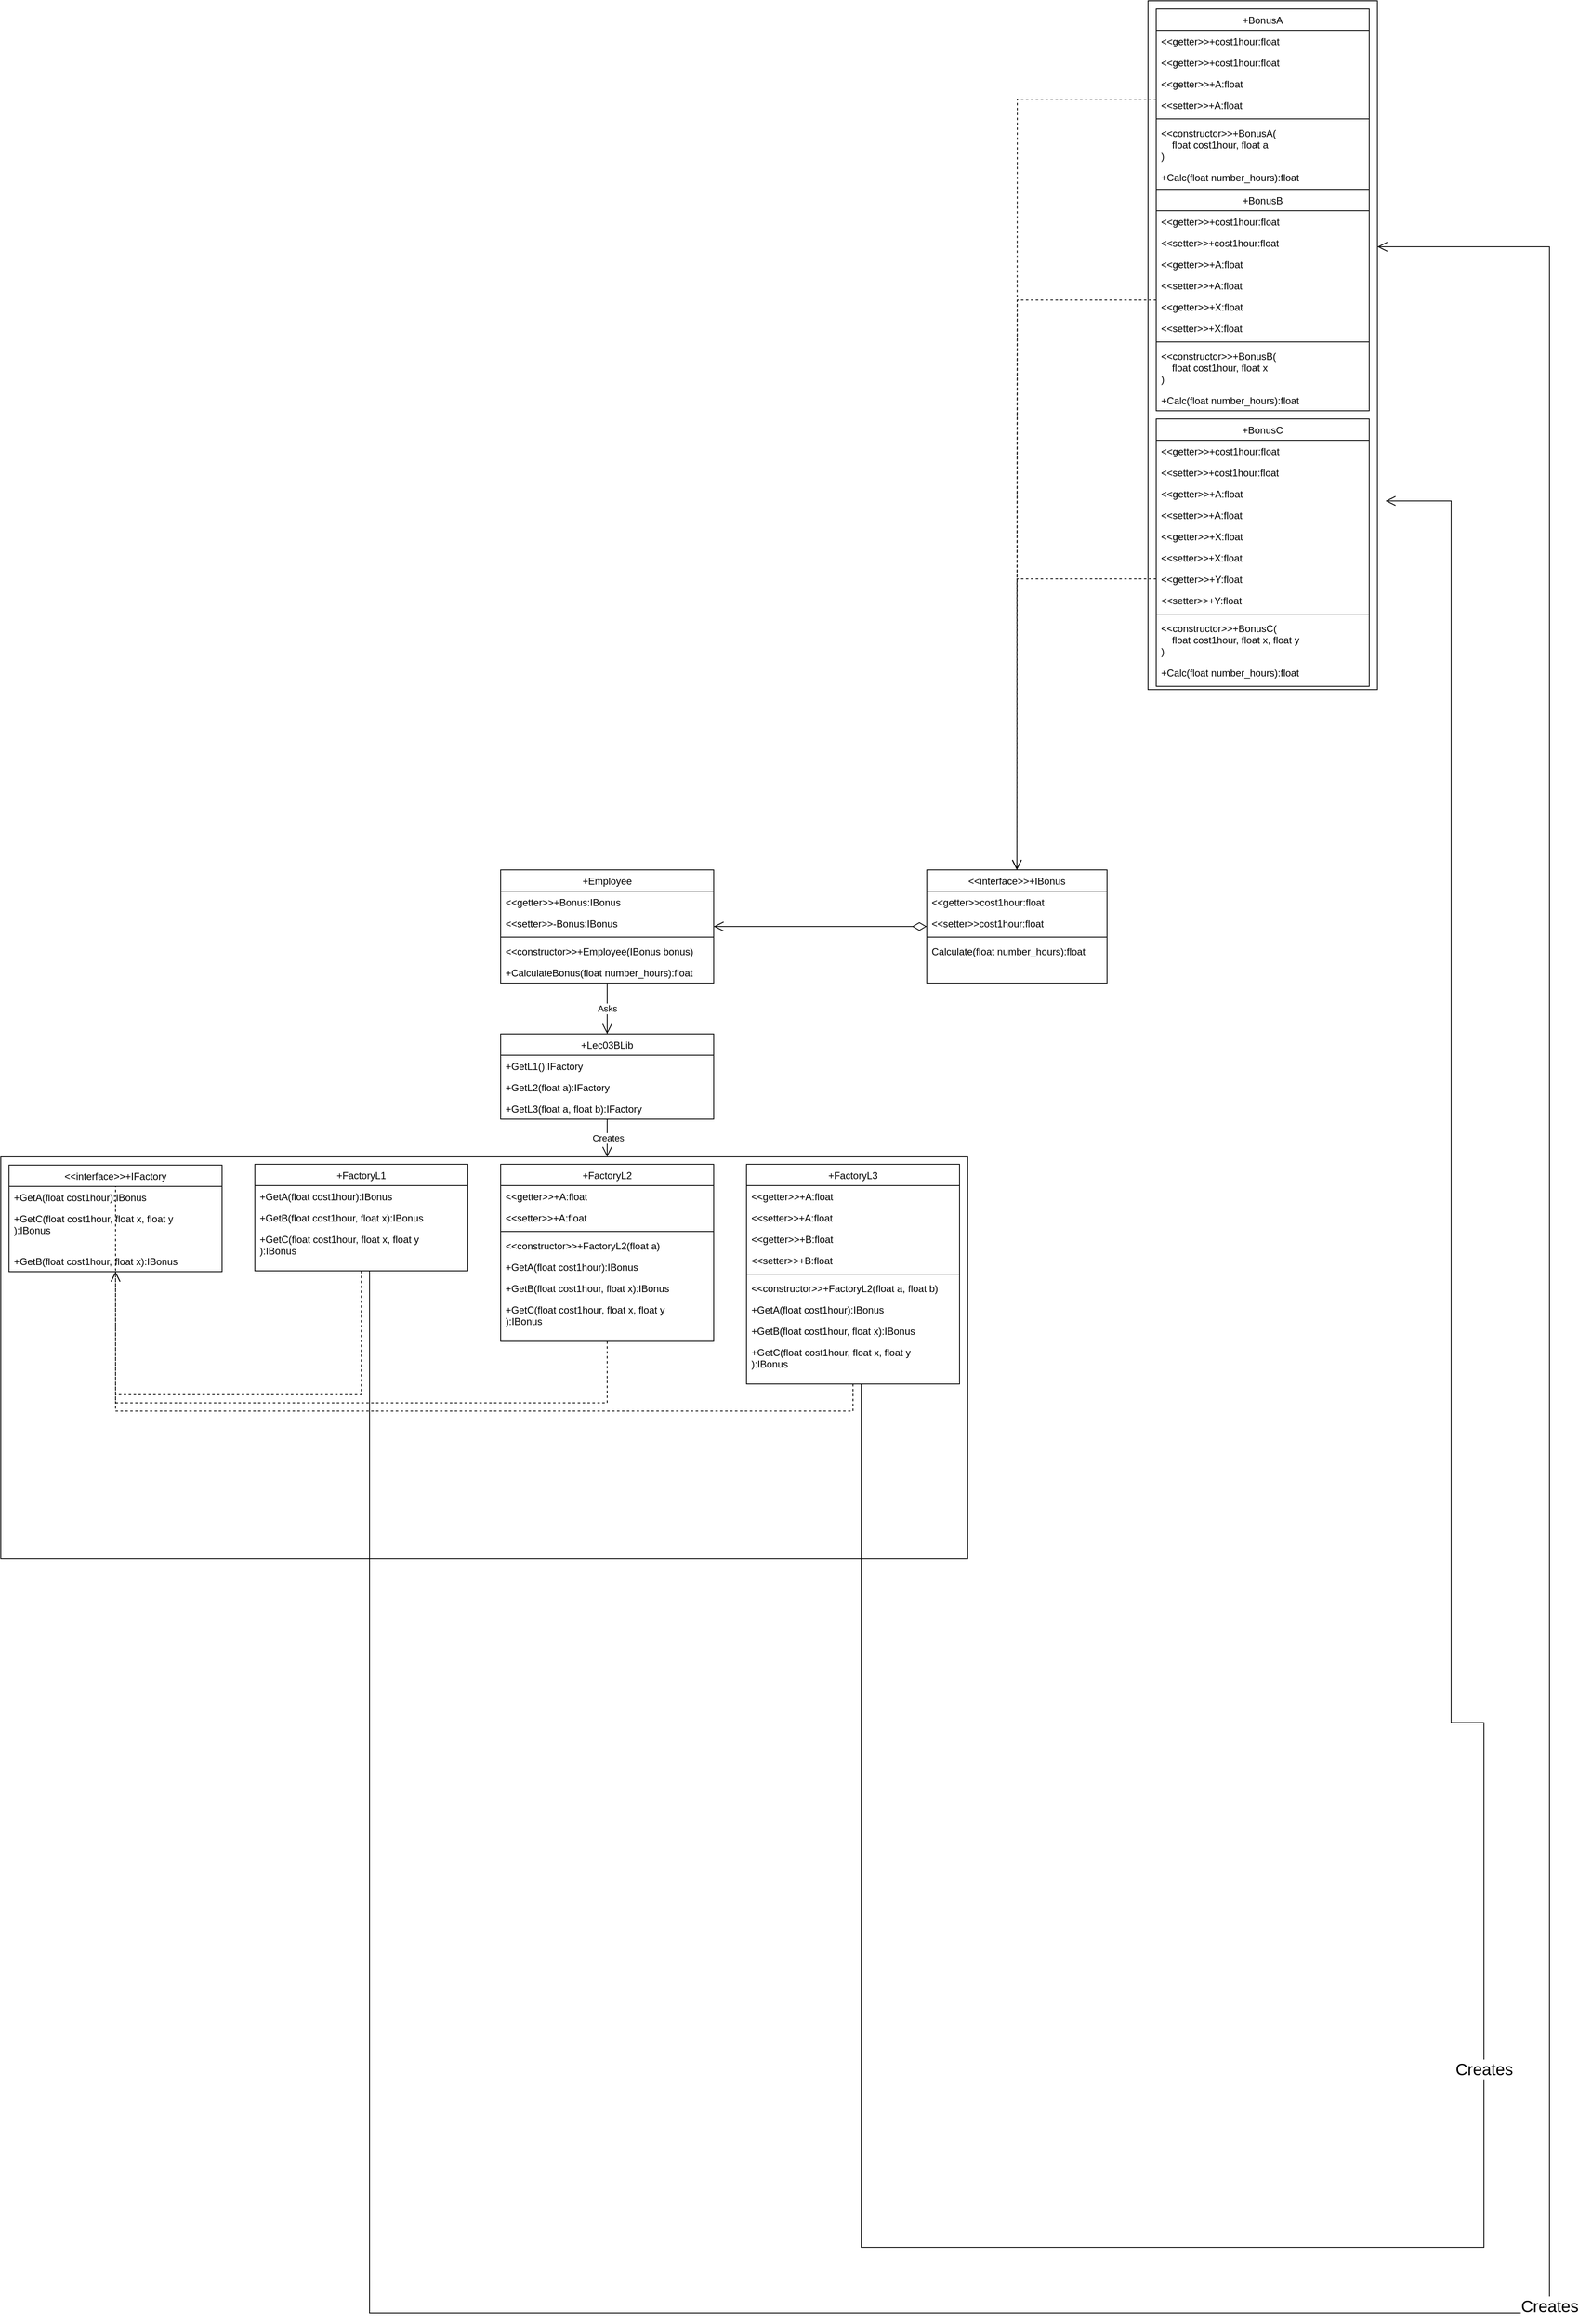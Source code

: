 <mxfile version="21.0.8" type="device"><diagram id="C5RBs43oDa-KdzZeNtuy" name="Page-1"><mxGraphModel dx="2739" dy="2238" grid="1" gridSize="10" guides="1" tooltips="1" connect="1" arrows="1" fold="1" page="1" pageScale="1" pageWidth="827" pageHeight="1169" math="0" shadow="0"><root><mxCell id="WIyWlLk6GJQsqaUBKTNV-0"/><mxCell id="WIyWlLk6GJQsqaUBKTNV-1" parent="WIyWlLk6GJQsqaUBKTNV-0"/><mxCell id="58sUyQHdsFB_GVgr4Ro2-136" value="Asks" style="edgeStyle=orthogonalEdgeStyle;rounded=0;orthogonalLoop=1;jettySize=auto;html=1;entryX=0.5;entryY=0;entryDx=0;entryDy=0;endArrow=open;endFill=0;endSize=10;" parent="WIyWlLk6GJQsqaUBKTNV-1" source="zkfFHV4jXpPFQw0GAbJ--0" target="58sUyQHdsFB_GVgr4Ro2-128" edge="1"><mxGeometry relative="1" as="geometry"/></mxCell><mxCell id="zkfFHV4jXpPFQw0GAbJ--0" value="+Employee" style="swimlane;fontStyle=0;align=center;verticalAlign=top;childLayout=stackLayout;horizontal=1;startSize=26;horizontalStack=0;resizeParent=1;resizeLast=0;collapsible=1;marginBottom=0;rounded=0;shadow=0;strokeWidth=1;" parent="WIyWlLk6GJQsqaUBKTNV-1" vertex="1"><mxGeometry x="-160" y="40" width="260" height="138" as="geometry"><mxRectangle x="230" y="140" width="160" height="26" as="alternateBounds"/></mxGeometry></mxCell><mxCell id="zkfFHV4jXpPFQw0GAbJ--1" value="&lt;&lt;getter&gt;&gt;+Bonus:IBonus" style="text;align=left;verticalAlign=top;spacingLeft=4;spacingRight=4;overflow=hidden;rotatable=0;points=[[0,0.5],[1,0.5]];portConstraint=eastwest;" parent="zkfFHV4jXpPFQw0GAbJ--0" vertex="1"><mxGeometry y="26" width="260" height="26" as="geometry"/></mxCell><mxCell id="zkfFHV4jXpPFQw0GAbJ--2" value="&lt;&lt;setter&gt;&gt;-Bonus:IBonus" style="text;align=left;verticalAlign=top;spacingLeft=4;spacingRight=4;overflow=hidden;rotatable=0;points=[[0,0.5],[1,0.5]];portConstraint=eastwest;rounded=0;shadow=0;html=0;" parent="zkfFHV4jXpPFQw0GAbJ--0" vertex="1"><mxGeometry y="52" width="260" height="26" as="geometry"/></mxCell><mxCell id="zkfFHV4jXpPFQw0GAbJ--4" value="" style="line;html=1;strokeWidth=1;align=left;verticalAlign=middle;spacingTop=-1;spacingLeft=3;spacingRight=3;rotatable=0;labelPosition=right;points=[];portConstraint=eastwest;" parent="zkfFHV4jXpPFQw0GAbJ--0" vertex="1"><mxGeometry y="78" width="260" height="8" as="geometry"/></mxCell><mxCell id="zkfFHV4jXpPFQw0GAbJ--5" value="&lt;&lt;constructor&gt;&gt;+Employee(IBonus bonus)" style="text;align=left;verticalAlign=top;spacingLeft=4;spacingRight=4;overflow=hidden;rotatable=0;points=[[0,0.5],[1,0.5]];portConstraint=eastwest;" parent="zkfFHV4jXpPFQw0GAbJ--0" vertex="1"><mxGeometry y="86" width="260" height="26" as="geometry"/></mxCell><mxCell id="58sUyQHdsFB_GVgr4Ro2-1" value="+CalculateBonus(float number_hours):float" style="text;align=left;verticalAlign=top;spacingLeft=4;spacingRight=4;overflow=hidden;rotatable=0;points=[[0,0.5],[1,0.5]];portConstraint=eastwest;" parent="zkfFHV4jXpPFQw0GAbJ--0" vertex="1"><mxGeometry y="112" width="260" height="26" as="geometry"/></mxCell><mxCell id="58sUyQHdsFB_GVgr4Ro2-8" style="edgeStyle=orthogonalEdgeStyle;rounded=0;orthogonalLoop=1;jettySize=auto;html=1;endArrow=open;endFill=0;endSize=10;startArrow=diamondThin;startFill=0;startSize=15;" parent="WIyWlLk6GJQsqaUBKTNV-1" source="58sUyQHdsFB_GVgr4Ro2-2" target="zkfFHV4jXpPFQw0GAbJ--0" edge="1"><mxGeometry relative="1" as="geometry"/></mxCell><mxCell id="58sUyQHdsFB_GVgr4Ro2-2" value="&lt;&lt;interface&gt;&gt;+IBonus" style="swimlane;fontStyle=0;align=center;verticalAlign=top;childLayout=stackLayout;horizontal=1;startSize=26;horizontalStack=0;resizeParent=1;resizeLast=0;collapsible=1;marginBottom=0;rounded=0;shadow=0;strokeWidth=1;" parent="WIyWlLk6GJQsqaUBKTNV-1" vertex="1"><mxGeometry x="360" y="40" width="220" height="138" as="geometry"><mxRectangle x="230" y="140" width="160" height="26" as="alternateBounds"/></mxGeometry></mxCell><mxCell id="58sUyQHdsFB_GVgr4Ro2-3" value="&lt;&lt;getter&gt;&gt;cost1hour:float" style="text;align=left;verticalAlign=top;spacingLeft=4;spacingRight=4;overflow=hidden;rotatable=0;points=[[0,0.5],[1,0.5]];portConstraint=eastwest;" parent="58sUyQHdsFB_GVgr4Ro2-2" vertex="1"><mxGeometry y="26" width="220" height="26" as="geometry"/></mxCell><mxCell id="58sUyQHdsFB_GVgr4Ro2-4" value="&lt;&lt;setter&gt;&gt;cost1hour:float" style="text;align=left;verticalAlign=top;spacingLeft=4;spacingRight=4;overflow=hidden;rotatable=0;points=[[0,0.5],[1,0.5]];portConstraint=eastwest;rounded=0;shadow=0;html=0;" parent="58sUyQHdsFB_GVgr4Ro2-2" vertex="1"><mxGeometry y="52" width="220" height="26" as="geometry"/></mxCell><mxCell id="58sUyQHdsFB_GVgr4Ro2-5" value="" style="line;html=1;strokeWidth=1;align=left;verticalAlign=middle;spacingTop=-1;spacingLeft=3;spacingRight=3;rotatable=0;labelPosition=right;points=[];portConstraint=eastwest;" parent="58sUyQHdsFB_GVgr4Ro2-2" vertex="1"><mxGeometry y="78" width="220" height="8" as="geometry"/></mxCell><mxCell id="58sUyQHdsFB_GVgr4Ro2-7" value="Calculate(float number_hours):float" style="text;align=left;verticalAlign=top;spacingLeft=4;spacingRight=4;overflow=hidden;rotatable=0;points=[[0,0.5],[1,0.5]];portConstraint=eastwest;" parent="58sUyQHdsFB_GVgr4Ro2-2" vertex="1"><mxGeometry y="86" width="220" height="26" as="geometry"/></mxCell><mxCell id="58sUyQHdsFB_GVgr4Ro2-9" value="+BonusA" style="swimlane;fontStyle=0;align=center;verticalAlign=top;childLayout=stackLayout;horizontal=1;startSize=26;horizontalStack=0;resizeParent=1;resizeLast=0;collapsible=1;marginBottom=0;rounded=0;shadow=0;strokeWidth=1;" parent="WIyWlLk6GJQsqaUBKTNV-1" vertex="1"><mxGeometry x="640" y="-1010" width="260" height="220" as="geometry"><mxRectangle x="230" y="140" width="160" height="26" as="alternateBounds"/></mxGeometry></mxCell><mxCell id="58sUyQHdsFB_GVgr4Ro2-10" value="&lt;&lt;getter&gt;&gt;+cost1hour:float" style="text;align=left;verticalAlign=top;spacingLeft=4;spacingRight=4;overflow=hidden;rotatable=0;points=[[0,0.5],[1,0.5]];portConstraint=eastwest;" parent="58sUyQHdsFB_GVgr4Ro2-9" vertex="1"><mxGeometry y="26" width="260" height="26" as="geometry"/></mxCell><mxCell id="dbl4IcsmAIN9cARiUTzU-1" value="&lt;&lt;getter&gt;&gt;+cost1hour:float" style="text;align=left;verticalAlign=top;spacingLeft=4;spacingRight=4;overflow=hidden;rotatable=0;points=[[0,0.5],[1,0.5]];portConstraint=eastwest;" vertex="1" parent="58sUyQHdsFB_GVgr4Ro2-9"><mxGeometry y="52" width="260" height="26" as="geometry"/></mxCell><mxCell id="58sUyQHdsFB_GVgr4Ro2-11" value="&lt;&lt;getter&gt;&gt;+A:float" style="text;align=left;verticalAlign=top;spacingLeft=4;spacingRight=4;overflow=hidden;rotatable=0;points=[[0,0.5],[1,0.5]];portConstraint=eastwest;rounded=0;shadow=0;html=0;" parent="58sUyQHdsFB_GVgr4Ro2-9" vertex="1"><mxGeometry y="78" width="260" height="26" as="geometry"/></mxCell><mxCell id="dbl4IcsmAIN9cARiUTzU-0" value="&lt;&lt;setter&gt;&gt;+A:float" style="text;align=left;verticalAlign=top;spacingLeft=4;spacingRight=4;overflow=hidden;rotatable=0;points=[[0,0.5],[1,0.5]];portConstraint=eastwest;rounded=0;shadow=0;html=0;" vertex="1" parent="58sUyQHdsFB_GVgr4Ro2-9"><mxGeometry y="104" width="260" height="26" as="geometry"/></mxCell><mxCell id="58sUyQHdsFB_GVgr4Ro2-12" value="" style="line;html=1;strokeWidth=1;align=left;verticalAlign=middle;spacingTop=-1;spacingLeft=3;spacingRight=3;rotatable=0;labelPosition=right;points=[];portConstraint=eastwest;" parent="58sUyQHdsFB_GVgr4Ro2-9" vertex="1"><mxGeometry y="130" width="260" height="8" as="geometry"/></mxCell><mxCell id="58sUyQHdsFB_GVgr4Ro2-13" value="&lt;&lt;constructor&gt;&gt;+BonusA(&#10;    float cost1hour, float a&#10;)" style="text;align=left;verticalAlign=top;spacingLeft=4;spacingRight=4;overflow=hidden;rotatable=0;points=[[0,0.5],[1,0.5]];portConstraint=eastwest;" parent="58sUyQHdsFB_GVgr4Ro2-9" vertex="1"><mxGeometry y="138" width="260" height="54" as="geometry"/></mxCell><mxCell id="58sUyQHdsFB_GVgr4Ro2-14" value="+Calc(float number_hours):float" style="text;align=left;verticalAlign=top;spacingLeft=4;spacingRight=4;overflow=hidden;rotatable=0;points=[[0,0.5],[1,0.5]];portConstraint=eastwest;" parent="58sUyQHdsFB_GVgr4Ro2-9" vertex="1"><mxGeometry y="192" width="260" height="26" as="geometry"/></mxCell><mxCell id="58sUyQHdsFB_GVgr4Ro2-16" value="+BonusB" style="swimlane;fontStyle=0;align=center;verticalAlign=top;childLayout=stackLayout;horizontal=1;startSize=26;horizontalStack=0;resizeParent=1;resizeLast=0;collapsible=1;marginBottom=0;rounded=0;shadow=0;strokeWidth=1;" parent="WIyWlLk6GJQsqaUBKTNV-1" vertex="1"><mxGeometry x="640" y="-790" width="260" height="270" as="geometry"><mxRectangle x="230" y="140" width="160" height="26" as="alternateBounds"/></mxGeometry></mxCell><mxCell id="58sUyQHdsFB_GVgr4Ro2-17" value="&lt;&lt;getter&gt;&gt;+cost1hour:float" style="text;align=left;verticalAlign=top;spacingLeft=4;spacingRight=4;overflow=hidden;rotatable=0;points=[[0,0.5],[1,0.5]];portConstraint=eastwest;" parent="58sUyQHdsFB_GVgr4Ro2-16" vertex="1"><mxGeometry y="26" width="260" height="26" as="geometry"/></mxCell><mxCell id="58sUyQHdsFB_GVgr4Ro2-18" value="&lt;&lt;setter&gt;&gt;+cost1hour:float" style="text;align=left;verticalAlign=top;spacingLeft=4;spacingRight=4;overflow=hidden;rotatable=0;points=[[0,0.5],[1,0.5]];portConstraint=eastwest;rounded=0;shadow=0;html=0;" parent="58sUyQHdsFB_GVgr4Ro2-16" vertex="1"><mxGeometry y="52" width="260" height="26" as="geometry"/></mxCell><mxCell id="dbl4IcsmAIN9cARiUTzU-5" value="&lt;&lt;getter&gt;&gt;+A:float" style="text;align=left;verticalAlign=top;spacingLeft=4;spacingRight=4;overflow=hidden;rotatable=0;points=[[0,0.5],[1,0.5]];portConstraint=eastwest;rounded=0;shadow=0;html=0;" vertex="1" parent="58sUyQHdsFB_GVgr4Ro2-16"><mxGeometry y="78" width="260" height="26" as="geometry"/></mxCell><mxCell id="dbl4IcsmAIN9cARiUTzU-4" value="&lt;&lt;setter&gt;&gt;+A:float" style="text;align=left;verticalAlign=top;spacingLeft=4;spacingRight=4;overflow=hidden;rotatable=0;points=[[0,0.5],[1,0.5]];portConstraint=eastwest;rounded=0;shadow=0;html=0;" vertex="1" parent="58sUyQHdsFB_GVgr4Ro2-16"><mxGeometry y="104" width="260" height="26" as="geometry"/></mxCell><mxCell id="58sUyQHdsFB_GVgr4Ro2-23" value="&lt;&lt;getter&gt;&gt;+X:float" style="text;align=left;verticalAlign=top;spacingLeft=4;spacingRight=4;overflow=hidden;rotatable=0;points=[[0,0.5],[1,0.5]];portConstraint=eastwest;" parent="58sUyQHdsFB_GVgr4Ro2-16" vertex="1"><mxGeometry y="130" width="260" height="26" as="geometry"/></mxCell><mxCell id="58sUyQHdsFB_GVgr4Ro2-24" value="&lt;&lt;setter&gt;&gt;+X:float" style="text;align=left;verticalAlign=top;spacingLeft=4;spacingRight=4;overflow=hidden;rotatable=0;points=[[0,0.5],[1,0.5]];portConstraint=eastwest;rounded=0;shadow=0;html=0;" parent="58sUyQHdsFB_GVgr4Ro2-16" vertex="1"><mxGeometry y="156" width="260" height="26" as="geometry"/></mxCell><mxCell id="58sUyQHdsFB_GVgr4Ro2-19" value="" style="line;html=1;strokeWidth=1;align=left;verticalAlign=middle;spacingTop=-1;spacingLeft=3;spacingRight=3;rotatable=0;labelPosition=right;points=[];portConstraint=eastwest;" parent="58sUyQHdsFB_GVgr4Ro2-16" vertex="1"><mxGeometry y="182" width="260" height="8" as="geometry"/></mxCell><mxCell id="58sUyQHdsFB_GVgr4Ro2-20" value="&lt;&lt;constructor&gt;&gt;+BonusB(&#10;    float cost1hour, float x&#10;)" style="text;align=left;verticalAlign=top;spacingLeft=4;spacingRight=4;overflow=hidden;rotatable=0;points=[[0,0.5],[1,0.5]];portConstraint=eastwest;" parent="58sUyQHdsFB_GVgr4Ro2-16" vertex="1"><mxGeometry y="190" width="260" height="54" as="geometry"/></mxCell><mxCell id="58sUyQHdsFB_GVgr4Ro2-21" value="+Calc(float number_hours):float" style="text;align=left;verticalAlign=top;spacingLeft=4;spacingRight=4;overflow=hidden;rotatable=0;points=[[0,0.5],[1,0.5]];portConstraint=eastwest;" parent="58sUyQHdsFB_GVgr4Ro2-16" vertex="1"><mxGeometry y="244" width="260" height="26" as="geometry"/></mxCell><mxCell id="58sUyQHdsFB_GVgr4Ro2-28" value="+BonusC" style="swimlane;fontStyle=0;align=center;verticalAlign=top;childLayout=stackLayout;horizontal=1;startSize=26;horizontalStack=0;resizeParent=1;resizeLast=0;collapsible=1;marginBottom=0;rounded=0;shadow=0;strokeWidth=1;" parent="WIyWlLk6GJQsqaUBKTNV-1" vertex="1"><mxGeometry x="640" y="-510" width="260" height="326" as="geometry"><mxRectangle x="230" y="140" width="160" height="26" as="alternateBounds"/></mxGeometry></mxCell><mxCell id="58sUyQHdsFB_GVgr4Ro2-29" value="&lt;&lt;getter&gt;&gt;+cost1hour:float" style="text;align=left;verticalAlign=top;spacingLeft=4;spacingRight=4;overflow=hidden;rotatable=0;points=[[0,0.5],[1,0.5]];portConstraint=eastwest;" parent="58sUyQHdsFB_GVgr4Ro2-28" vertex="1"><mxGeometry y="26" width="260" height="26" as="geometry"/></mxCell><mxCell id="58sUyQHdsFB_GVgr4Ro2-30" value="&lt;&lt;setter&gt;&gt;+cost1hour:float" style="text;align=left;verticalAlign=top;spacingLeft=4;spacingRight=4;overflow=hidden;rotatable=0;points=[[0,0.5],[1,0.5]];portConstraint=eastwest;rounded=0;shadow=0;html=0;" parent="58sUyQHdsFB_GVgr4Ro2-28" vertex="1"><mxGeometry y="52" width="260" height="26" as="geometry"/></mxCell><mxCell id="dbl4IcsmAIN9cARiUTzU-7" value="&lt;&lt;getter&gt;&gt;+A:float" style="text;align=left;verticalAlign=top;spacingLeft=4;spacingRight=4;overflow=hidden;rotatable=0;points=[[0,0.5],[1,0.5]];portConstraint=eastwest;rounded=0;shadow=0;html=0;" vertex="1" parent="58sUyQHdsFB_GVgr4Ro2-28"><mxGeometry y="78" width="260" height="26" as="geometry"/></mxCell><mxCell id="dbl4IcsmAIN9cARiUTzU-8" value="&lt;&lt;setter&gt;&gt;+A:float" style="text;align=left;verticalAlign=top;spacingLeft=4;spacingRight=4;overflow=hidden;rotatable=0;points=[[0,0.5],[1,0.5]];portConstraint=eastwest;rounded=0;shadow=0;html=0;" vertex="1" parent="58sUyQHdsFB_GVgr4Ro2-28"><mxGeometry y="104" width="260" height="26" as="geometry"/></mxCell><mxCell id="58sUyQHdsFB_GVgr4Ro2-31" value="&lt;&lt;getter&gt;&gt;+X:float" style="text;align=left;verticalAlign=top;spacingLeft=4;spacingRight=4;overflow=hidden;rotatable=0;points=[[0,0.5],[1,0.5]];portConstraint=eastwest;" parent="58sUyQHdsFB_GVgr4Ro2-28" vertex="1"><mxGeometry y="130" width="260" height="26" as="geometry"/></mxCell><mxCell id="58sUyQHdsFB_GVgr4Ro2-37" value="&lt;&lt;setter&gt;&gt;+X:float" style="text;align=left;verticalAlign=top;spacingLeft=4;spacingRight=4;overflow=hidden;rotatable=0;points=[[0,0.5],[1,0.5]];portConstraint=eastwest;rounded=0;shadow=0;html=0;" parent="58sUyQHdsFB_GVgr4Ro2-28" vertex="1"><mxGeometry y="156" width="260" height="26" as="geometry"/></mxCell><mxCell id="58sUyQHdsFB_GVgr4Ro2-36" value="&lt;&lt;getter&gt;&gt;+Y:float" style="text;align=left;verticalAlign=top;spacingLeft=4;spacingRight=4;overflow=hidden;rotatable=0;points=[[0,0.5],[1,0.5]];portConstraint=eastwest;" parent="58sUyQHdsFB_GVgr4Ro2-28" vertex="1"><mxGeometry y="182" width="260" height="26" as="geometry"/></mxCell><mxCell id="58sUyQHdsFB_GVgr4Ro2-32" value="&lt;&lt;setter&gt;&gt;+Y:float" style="text;align=left;verticalAlign=top;spacingLeft=4;spacingRight=4;overflow=hidden;rotatable=0;points=[[0,0.5],[1,0.5]];portConstraint=eastwest;rounded=0;shadow=0;html=0;" parent="58sUyQHdsFB_GVgr4Ro2-28" vertex="1"><mxGeometry y="208" width="260" height="26" as="geometry"/></mxCell><mxCell id="58sUyQHdsFB_GVgr4Ro2-33" value="" style="line;html=1;strokeWidth=1;align=left;verticalAlign=middle;spacingTop=-1;spacingLeft=3;spacingRight=3;rotatable=0;labelPosition=right;points=[];portConstraint=eastwest;" parent="58sUyQHdsFB_GVgr4Ro2-28" vertex="1"><mxGeometry y="234" width="260" height="8" as="geometry"/></mxCell><mxCell id="58sUyQHdsFB_GVgr4Ro2-34" value="&lt;&lt;constructor&gt;&gt;+BonusC(&#10;    float cost1hour, float x, float y&#10;)" style="text;align=left;verticalAlign=top;spacingLeft=4;spacingRight=4;overflow=hidden;rotatable=0;points=[[0,0.5],[1,0.5]];portConstraint=eastwest;" parent="58sUyQHdsFB_GVgr4Ro2-28" vertex="1"><mxGeometry y="242" width="260" height="54" as="geometry"/></mxCell><mxCell id="58sUyQHdsFB_GVgr4Ro2-35" value="+Calc(float number_hours):float" style="text;align=left;verticalAlign=top;spacingLeft=4;spacingRight=4;overflow=hidden;rotatable=0;points=[[0,0.5],[1,0.5]];portConstraint=eastwest;" parent="58sUyQHdsFB_GVgr4Ro2-28" vertex="1"><mxGeometry y="296" width="260" height="30" as="geometry"/></mxCell><mxCell id="58sUyQHdsFB_GVgr4Ro2-120" style="edgeStyle=orthogonalEdgeStyle;rounded=0;orthogonalLoop=1;jettySize=auto;html=1;endSize=10;dashed=1;endArrow=open;endFill=0;" parent="WIyWlLk6GJQsqaUBKTNV-1" source="58sUyQHdsFB_GVgr4Ro2-36" target="58sUyQHdsFB_GVgr4Ro2-2" edge="1"><mxGeometry relative="1" as="geometry"/></mxCell><mxCell id="58sUyQHdsFB_GVgr4Ro2-123" style="edgeStyle=orthogonalEdgeStyle;rounded=0;orthogonalLoop=1;jettySize=auto;html=1;endSize=10;dashed=1;endArrow=open;endFill=0;" parent="WIyWlLk6GJQsqaUBKTNV-1" source="58sUyQHdsFB_GVgr4Ro2-16" edge="1"><mxGeometry relative="1" as="geometry"><mxPoint x="640" y="-417" as="sourcePoint"/><mxPoint x="470" y="40" as="targetPoint"/></mxGeometry></mxCell><mxCell id="58sUyQHdsFB_GVgr4Ro2-124" style="edgeStyle=orthogonalEdgeStyle;rounded=0;orthogonalLoop=1;jettySize=auto;html=1;endSize=10;dashed=1;endArrow=open;endFill=0;" parent="WIyWlLk6GJQsqaUBKTNV-1" source="58sUyQHdsFB_GVgr4Ro2-9" edge="1"><mxGeometry relative="1" as="geometry"><mxPoint x="640" y="-701" as="sourcePoint"/><mxPoint x="470" y="40" as="targetPoint"/></mxGeometry></mxCell><mxCell id="58sUyQHdsFB_GVgr4Ro2-161" value="Creates" style="edgeStyle=orthogonalEdgeStyle;rounded=0;orthogonalLoop=1;jettySize=auto;html=1;endArrow=open;endFill=0;endSize=10;" parent="WIyWlLk6GJQsqaUBKTNV-1" source="58sUyQHdsFB_GVgr4Ro2-128" edge="1"><mxGeometry relative="1" as="geometry"><mxPoint x="-30" y="390" as="targetPoint"/></mxGeometry></mxCell><mxCell id="58sUyQHdsFB_GVgr4Ro2-128" value="+Lec03BLib" style="swimlane;fontStyle=0;align=center;verticalAlign=top;childLayout=stackLayout;horizontal=1;startSize=26;horizontalStack=0;resizeParent=1;resizeLast=0;collapsible=1;marginBottom=0;rounded=0;shadow=0;strokeWidth=1;" parent="WIyWlLk6GJQsqaUBKTNV-1" vertex="1"><mxGeometry x="-160" y="240" width="260" height="104" as="geometry"><mxRectangle x="230" y="140" width="160" height="26" as="alternateBounds"/></mxGeometry></mxCell><mxCell id="58sUyQHdsFB_GVgr4Ro2-133" value="+GetL1():IFactory" style="text;align=left;verticalAlign=top;spacingLeft=4;spacingRight=4;overflow=hidden;rotatable=0;points=[[0,0.5],[1,0.5]];portConstraint=eastwest;" parent="58sUyQHdsFB_GVgr4Ro2-128" vertex="1"><mxGeometry y="26" width="260" height="26" as="geometry"/></mxCell><mxCell id="58sUyQHdsFB_GVgr4Ro2-134" value="+GetL2(float a):IFactory" style="text;align=left;verticalAlign=top;spacingLeft=4;spacingRight=4;overflow=hidden;rotatable=0;points=[[0,0.5],[1,0.5]];portConstraint=eastwest;" parent="58sUyQHdsFB_GVgr4Ro2-128" vertex="1"><mxGeometry y="52" width="260" height="26" as="geometry"/></mxCell><mxCell id="58sUyQHdsFB_GVgr4Ro2-135" value="+GetL3(float a, float b):IFactory" style="text;align=left;verticalAlign=top;spacingLeft=4;spacingRight=4;overflow=hidden;rotatable=0;points=[[0,0.5],[1,0.5]];portConstraint=eastwest;" parent="58sUyQHdsFB_GVgr4Ro2-128" vertex="1"><mxGeometry y="78" width="260" height="26" as="geometry"/></mxCell><mxCell id="58sUyQHdsFB_GVgr4Ro2-160" value="" style="group;strokeColor=default;perimeterSpacing=0;strokeWidth=1;rounded=0;shadow=0;fillColor=none;container=0;" parent="WIyWlLk6GJQsqaUBKTNV-1" vertex="1" connectable="0"><mxGeometry x="-770" y="390" width="1180" height="490" as="geometry"/></mxCell><mxCell id="FHu1cVpdMBkuJ8Btefkj-10" style="edgeStyle=orthogonalEdgeStyle;rounded=0;orthogonalLoop=1;jettySize=auto;html=1;dashed=1;endArrow=open;endFill=0;endSize=10;" parent="WIyWlLk6GJQsqaUBKTNV-1" source="58sUyQHdsFB_GVgr4Ro2-137" target="FHu1cVpdMBkuJ8Btefkj-0" edge="1"><mxGeometry relative="1" as="geometry"><Array as="points"><mxPoint x="-330" y="680"/><mxPoint x="-630" y="680"/></Array></mxGeometry></mxCell><mxCell id="FHu1cVpdMBkuJ8Btefkj-17" value="Creates" style="edgeStyle=orthogonalEdgeStyle;rounded=0;orthogonalLoop=1;jettySize=auto;html=1;fontSize=20;endArrow=open;endFill=0;endSize=10;" parent="WIyWlLk6GJQsqaUBKTNV-1" source="58sUyQHdsFB_GVgr4Ro2-137" edge="1"><mxGeometry relative="1" as="geometry"><mxPoint x="910" y="-720" as="targetPoint"/><Array as="points"><mxPoint x="-320" y="1800"/><mxPoint x="1120" y="1800"/><mxPoint x="1120" y="-720"/></Array></mxGeometry></mxCell><mxCell id="58sUyQHdsFB_GVgr4Ro2-137" value="+FactoryL1" style="swimlane;fontStyle=0;align=center;verticalAlign=top;childLayout=stackLayout;horizontal=1;startSize=26;horizontalStack=0;resizeParent=1;resizeLast=0;collapsible=1;marginBottom=0;rounded=0;shadow=0;strokeWidth=1;" parent="WIyWlLk6GJQsqaUBKTNV-1" vertex="1"><mxGeometry x="-460" y="399" width="260" height="130" as="geometry"><mxRectangle x="230" y="140" width="160" height="26" as="alternateBounds"/></mxGeometry></mxCell><mxCell id="58sUyQHdsFB_GVgr4Ro2-138" value="+GetA(float cost1hour):IBonus" style="text;align=left;verticalAlign=top;spacingLeft=4;spacingRight=4;overflow=hidden;rotatable=0;points=[[0,0.5],[1,0.5]];portConstraint=eastwest;" parent="58sUyQHdsFB_GVgr4Ro2-137" vertex="1"><mxGeometry y="26" width="260" height="26" as="geometry"/></mxCell><mxCell id="58sUyQHdsFB_GVgr4Ro2-139" value="+GetB(float cost1hour, float x):IBonus" style="text;align=left;verticalAlign=top;spacingLeft=4;spacingRight=4;overflow=hidden;rotatable=0;points=[[0,0.5],[1,0.5]];portConstraint=eastwest;" parent="58sUyQHdsFB_GVgr4Ro2-137" vertex="1"><mxGeometry y="52" width="260" height="26" as="geometry"/></mxCell><mxCell id="58sUyQHdsFB_GVgr4Ro2-140" value="+GetC(float cost1hour, float x, float y&#10;):IBonus" style="text;align=left;verticalAlign=top;spacingLeft=4;spacingRight=4;overflow=hidden;rotatable=0;points=[[0,0.5],[1,0.5]];portConstraint=eastwest;" parent="58sUyQHdsFB_GVgr4Ro2-137" vertex="1"><mxGeometry y="78" width="260" height="52" as="geometry"/></mxCell><mxCell id="FHu1cVpdMBkuJ8Btefkj-9" style="edgeStyle=orthogonalEdgeStyle;rounded=0;orthogonalLoop=1;jettySize=auto;html=1;dashed=1;endArrow=open;endFill=0;endSize=10;" parent="WIyWlLk6GJQsqaUBKTNV-1" source="58sUyQHdsFB_GVgr4Ro2-141" target="FHu1cVpdMBkuJ8Btefkj-0" edge="1"><mxGeometry relative="1" as="geometry"><Array as="points"><mxPoint x="-30" y="690"/><mxPoint x="-630" y="690"/></Array></mxGeometry></mxCell><mxCell id="58sUyQHdsFB_GVgr4Ro2-141" value="+FactoryL2" style="swimlane;fontStyle=0;align=center;verticalAlign=top;childLayout=stackLayout;horizontal=1;startSize=26;horizontalStack=0;resizeParent=1;resizeLast=0;collapsible=1;marginBottom=0;rounded=0;shadow=0;strokeWidth=1;" parent="WIyWlLk6GJQsqaUBKTNV-1" vertex="1"><mxGeometry x="-160" y="399" width="260" height="216" as="geometry"><mxRectangle x="230" y="140" width="160" height="26" as="alternateBounds"/></mxGeometry></mxCell><mxCell id="58sUyQHdsFB_GVgr4Ro2-145" value="&lt;&lt;getter&gt;&gt;+A:float" style="text;align=left;verticalAlign=top;spacingLeft=4;spacingRight=4;overflow=hidden;rotatable=0;points=[[0,0.5],[1,0.5]];portConstraint=eastwest;" parent="58sUyQHdsFB_GVgr4Ro2-141" vertex="1"><mxGeometry y="26" width="260" height="26" as="geometry"/></mxCell><mxCell id="58sUyQHdsFB_GVgr4Ro2-146" value="&lt;&lt;setter&gt;&gt;+A:float" style="text;align=left;verticalAlign=top;spacingLeft=4;spacingRight=4;overflow=hidden;rotatable=0;points=[[0,0.5],[1,0.5]];portConstraint=eastwest;rounded=0;shadow=0;html=0;" parent="58sUyQHdsFB_GVgr4Ro2-141" vertex="1"><mxGeometry y="52" width="260" height="26" as="geometry"/></mxCell><mxCell id="58sUyQHdsFB_GVgr4Ro2-147" value="" style="line;html=1;strokeWidth=1;align=left;verticalAlign=middle;spacingTop=-1;spacingLeft=3;spacingRight=3;rotatable=0;labelPosition=right;points=[];portConstraint=eastwest;" parent="58sUyQHdsFB_GVgr4Ro2-141" vertex="1"><mxGeometry y="78" width="260" height="8" as="geometry"/></mxCell><mxCell id="58sUyQHdsFB_GVgr4Ro2-148" value="&lt;&lt;constructor&gt;&gt;+FactoryL2(float a)" style="text;align=left;verticalAlign=top;spacingLeft=4;spacingRight=4;overflow=hidden;rotatable=0;points=[[0,0.5],[1,0.5]];portConstraint=eastwest;" parent="58sUyQHdsFB_GVgr4Ro2-141" vertex="1"><mxGeometry y="86" width="260" height="26" as="geometry"/></mxCell><mxCell id="58sUyQHdsFB_GVgr4Ro2-142" value="+GetA(float cost1hour):IBonus" style="text;align=left;verticalAlign=top;spacingLeft=4;spacingRight=4;overflow=hidden;rotatable=0;points=[[0,0.5],[1,0.5]];portConstraint=eastwest;" parent="58sUyQHdsFB_GVgr4Ro2-141" vertex="1"><mxGeometry y="112" width="260" height="26" as="geometry"/></mxCell><mxCell id="58sUyQHdsFB_GVgr4Ro2-143" value="+GetB(float cost1hour, float x):IBonus" style="text;align=left;verticalAlign=top;spacingLeft=4;spacingRight=4;overflow=hidden;rotatable=0;points=[[0,0.5],[1,0.5]];portConstraint=eastwest;" parent="58sUyQHdsFB_GVgr4Ro2-141" vertex="1"><mxGeometry y="138" width="260" height="26" as="geometry"/></mxCell><mxCell id="58sUyQHdsFB_GVgr4Ro2-144" value="+GetC(float cost1hour, float x, float y&#10;):IBonus" style="text;align=left;verticalAlign=top;spacingLeft=4;spacingRight=4;overflow=hidden;rotatable=0;points=[[0,0.5],[1,0.5]];portConstraint=eastwest;" parent="58sUyQHdsFB_GVgr4Ro2-141" vertex="1"><mxGeometry y="164" width="260" height="52" as="geometry"/></mxCell><mxCell id="FHu1cVpdMBkuJ8Btefkj-8" style="edgeStyle=orthogonalEdgeStyle;rounded=0;orthogonalLoop=1;jettySize=auto;html=1;entryX=0.5;entryY=0;entryDx=0;entryDy=0;endSize=10;endArrow=open;endFill=0;dashed=1;" parent="WIyWlLk6GJQsqaUBKTNV-1" source="58sUyQHdsFB_GVgr4Ro2-149" target="FHu1cVpdMBkuJ8Btefkj-0" edge="1"><mxGeometry relative="1" as="geometry"><Array as="points"><mxPoint x="270" y="700"/><mxPoint x="-630" y="700"/></Array></mxGeometry></mxCell><mxCell id="FHu1cVpdMBkuJ8Btefkj-13" value="Creates" style="edgeStyle=orthogonalEdgeStyle;rounded=0;orthogonalLoop=1;jettySize=auto;html=1;endArrow=open;endFill=0;endSize=10;fontSize=20;" parent="WIyWlLk6GJQsqaUBKTNV-1" source="58sUyQHdsFB_GVgr4Ro2-149" edge="1"><mxGeometry relative="1" as="geometry"><mxPoint x="920" y="-410" as="targetPoint"/><Array as="points"><mxPoint x="280" y="1720"/><mxPoint x="1040" y="1720"/><mxPoint x="1040" y="1080"/><mxPoint x="1000" y="1080"/><mxPoint x="1000" y="-410"/></Array></mxGeometry></mxCell><mxCell id="58sUyQHdsFB_GVgr4Ro2-149" value="+FactoryL3" style="swimlane;fontStyle=0;align=center;verticalAlign=top;childLayout=stackLayout;horizontal=1;startSize=26;horizontalStack=0;resizeParent=1;resizeLast=0;collapsible=1;marginBottom=0;rounded=0;shadow=0;strokeWidth=1;" parent="WIyWlLk6GJQsqaUBKTNV-1" vertex="1"><mxGeometry x="140" y="399" width="260" height="268" as="geometry"><mxRectangle x="230" y="140" width="160" height="26" as="alternateBounds"/></mxGeometry></mxCell><mxCell id="58sUyQHdsFB_GVgr4Ro2-150" value="&lt;&lt;getter&gt;&gt;+A:float" style="text;align=left;verticalAlign=top;spacingLeft=4;spacingRight=4;overflow=hidden;rotatable=0;points=[[0,0.5],[1,0.5]];portConstraint=eastwest;" parent="58sUyQHdsFB_GVgr4Ro2-149" vertex="1"><mxGeometry y="26" width="260" height="26" as="geometry"/></mxCell><mxCell id="58sUyQHdsFB_GVgr4Ro2-151" value="&lt;&lt;setter&gt;&gt;+A:float" style="text;align=left;verticalAlign=top;spacingLeft=4;spacingRight=4;overflow=hidden;rotatable=0;points=[[0,0.5],[1,0.5]];portConstraint=eastwest;rounded=0;shadow=0;html=0;" parent="58sUyQHdsFB_GVgr4Ro2-149" vertex="1"><mxGeometry y="52" width="260" height="26" as="geometry"/></mxCell><mxCell id="58sUyQHdsFB_GVgr4Ro2-157" value="&lt;&lt;getter&gt;&gt;+B:float" style="text;align=left;verticalAlign=top;spacingLeft=4;spacingRight=4;overflow=hidden;rotatable=0;points=[[0,0.5],[1,0.5]];portConstraint=eastwest;" parent="58sUyQHdsFB_GVgr4Ro2-149" vertex="1"><mxGeometry y="78" width="260" height="26" as="geometry"/></mxCell><mxCell id="58sUyQHdsFB_GVgr4Ro2-158" value="&lt;&lt;setter&gt;&gt;+B:float" style="text;align=left;verticalAlign=top;spacingLeft=4;spacingRight=4;overflow=hidden;rotatable=0;points=[[0,0.5],[1,0.5]];portConstraint=eastwest;rounded=0;shadow=0;html=0;" parent="58sUyQHdsFB_GVgr4Ro2-149" vertex="1"><mxGeometry y="104" width="260" height="26" as="geometry"/></mxCell><mxCell id="58sUyQHdsFB_GVgr4Ro2-152" value="" style="line;html=1;strokeWidth=1;align=left;verticalAlign=middle;spacingTop=-1;spacingLeft=3;spacingRight=3;rotatable=0;labelPosition=right;points=[];portConstraint=eastwest;" parent="58sUyQHdsFB_GVgr4Ro2-149" vertex="1"><mxGeometry y="130" width="260" height="8" as="geometry"/></mxCell><mxCell id="58sUyQHdsFB_GVgr4Ro2-153" value="&lt;&lt;constructor&gt;&gt;+FactoryL2(float a, float b)" style="text;align=left;verticalAlign=top;spacingLeft=4;spacingRight=4;overflow=hidden;rotatable=0;points=[[0,0.5],[1,0.5]];portConstraint=eastwest;" parent="58sUyQHdsFB_GVgr4Ro2-149" vertex="1"><mxGeometry y="138" width="260" height="26" as="geometry"/></mxCell><mxCell id="58sUyQHdsFB_GVgr4Ro2-154" value="+GetA(float cost1hour):IBonus" style="text;align=left;verticalAlign=top;spacingLeft=4;spacingRight=4;overflow=hidden;rotatable=0;points=[[0,0.5],[1,0.5]];portConstraint=eastwest;" parent="58sUyQHdsFB_GVgr4Ro2-149" vertex="1"><mxGeometry y="164" width="260" height="26" as="geometry"/></mxCell><mxCell id="58sUyQHdsFB_GVgr4Ro2-155" value="+GetB(float cost1hour, float x):IBonus" style="text;align=left;verticalAlign=top;spacingLeft=4;spacingRight=4;overflow=hidden;rotatable=0;points=[[0,0.5],[1,0.5]];portConstraint=eastwest;" parent="58sUyQHdsFB_GVgr4Ro2-149" vertex="1"><mxGeometry y="190" width="260" height="26" as="geometry"/></mxCell><mxCell id="58sUyQHdsFB_GVgr4Ro2-156" value="+GetC(float cost1hour, float x, float y&#10;):IBonus" style="text;align=left;verticalAlign=top;spacingLeft=4;spacingRight=4;overflow=hidden;rotatable=0;points=[[0,0.5],[1,0.5]];portConstraint=eastwest;" parent="58sUyQHdsFB_GVgr4Ro2-149" vertex="1"><mxGeometry y="216" width="260" height="52" as="geometry"/></mxCell><mxCell id="FHu1cVpdMBkuJ8Btefkj-0" value="&lt;&lt;interface&gt;&gt;+IFactory" style="swimlane;fontStyle=0;align=center;verticalAlign=top;childLayout=stackLayout;horizontal=1;startSize=26;horizontalStack=0;resizeParent=1;resizeLast=0;collapsible=1;marginBottom=0;rounded=0;shadow=0;strokeWidth=1;" parent="WIyWlLk6GJQsqaUBKTNV-1" vertex="1"><mxGeometry x="-760" y="400" width="260" height="130" as="geometry"><mxRectangle x="230" y="140" width="160" height="26" as="alternateBounds"/></mxGeometry></mxCell><mxCell id="FHu1cVpdMBkuJ8Btefkj-5" value="+GetA(float cost1hour):IBonus" style="text;align=left;verticalAlign=top;spacingLeft=4;spacingRight=4;overflow=hidden;rotatable=0;points=[[0,0.5],[1,0.5]];portConstraint=eastwest;" parent="FHu1cVpdMBkuJ8Btefkj-0" vertex="1"><mxGeometry y="26" width="260" height="26" as="geometry"/></mxCell><mxCell id="FHu1cVpdMBkuJ8Btefkj-7" value="+GetC(float cost1hour, float x, float y&#10;):IBonus" style="text;align=left;verticalAlign=top;spacingLeft=4;spacingRight=4;overflow=hidden;rotatable=0;points=[[0,0.5],[1,0.5]];portConstraint=eastwest;" parent="FHu1cVpdMBkuJ8Btefkj-0" vertex="1"><mxGeometry y="52" width="260" height="52" as="geometry"/></mxCell><mxCell id="FHu1cVpdMBkuJ8Btefkj-6" value="+GetB(float cost1hour, float x):IBonus" style="text;align=left;verticalAlign=top;spacingLeft=4;spacingRight=4;overflow=hidden;rotatable=0;points=[[0,0.5],[1,0.5]];portConstraint=eastwest;" parent="FHu1cVpdMBkuJ8Btefkj-0" vertex="1"><mxGeometry y="104" width="260" height="26" as="geometry"/></mxCell><mxCell id="FHu1cVpdMBkuJ8Btefkj-16" value="" style="group;strokeColor=default;perimeterSpacing=0;strokeWidth=1;rounded=0;shadow=0;fillColor=none;container=0;" parent="WIyWlLk6GJQsqaUBKTNV-1" vertex="1" connectable="0"><mxGeometry x="630" y="-1020" width="280" height="840" as="geometry"/></mxCell></root></mxGraphModel></diagram></mxfile>